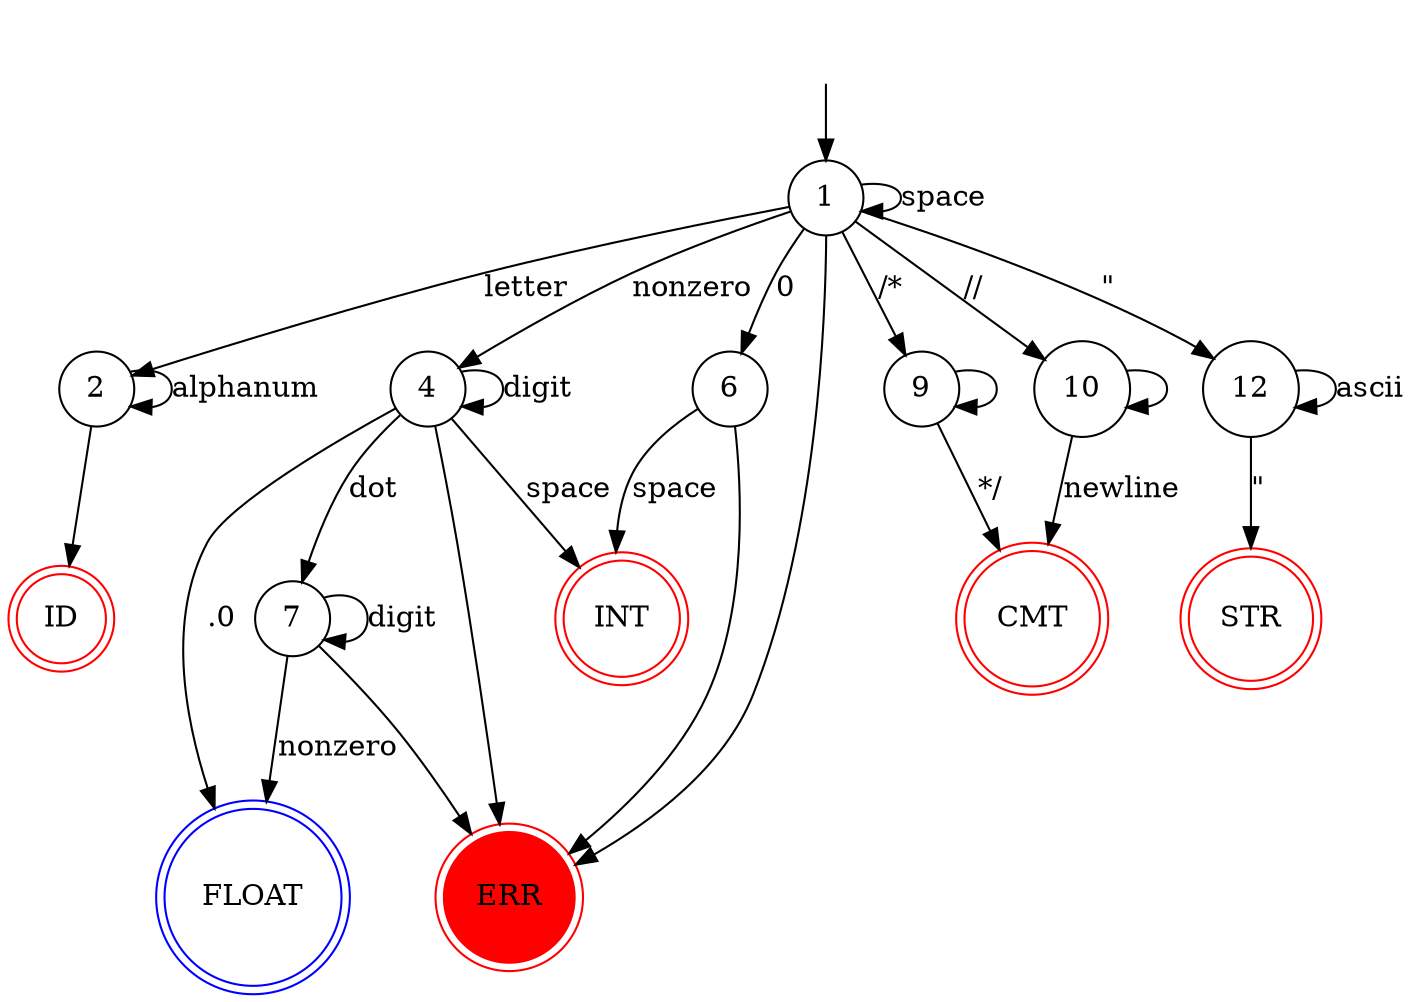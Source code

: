 digraph dfa {
  "" [shape=none]
  "1" [shape=circle]
  "2" [shape=circle]
  "3" [shape=doublecircle, label="ID", color=red]
  "4" [shape=circle]
  "5" [shape=doublecircle, label="INT", color=red]
  "6" [shape=circle]
  "7" [shape=circle]
  "8" [shape=doublecircle, label="FLOAT", color=blue]
  "9" [shape=circle]
  "10" [shape=circle]
  "11" [shape=doublecircle, label="CMT", color=red]
  "12" [shape=circle]
  "13" [shape=doublecircle, label="STR", color=red]
  "40" [shape=doublecircle, label="ERR", color=red, style=filled]

  "" -> "1"
  "1" -> "1" [label="space"]
  "1" -> "40"

  // Id
  "1" -> "2" [label="letter"]
  "2" -> "2" [label="alphanum"]
  "2" -> "3"

  // integers
  "1" -> "4" [label="nonzero"]
  "4" -> "4" [label="digit"]
  "4" -> "40"
  "4" -> "5" [label="space"]

  "1" -> "6" [label="0"]
  "6" -> "40"
  "6" -> "5" [label="space"]

  // Floats
  "4" -> "7" [label="dot"]
  "7" -> "7" [label="digit"]
  "7" -> "8" [label="nonzero"]
  "7" -> "40"

  "4" -> "8" [label=".0"]

  // comments
  "1" -> "9" [label="/*"]
  "9" -> "9"
  "9" -> "11" [label="*/"]
    
  "1" -> "10" [label="//"]
  "10" -> "10"
  "10" -> "11" [label="newline"]

  // String literal
  "1" -> "12" [label="\""]
  "12" -> "12" [label="ascii"]
  "12" -> "13" [label="\""]
}
